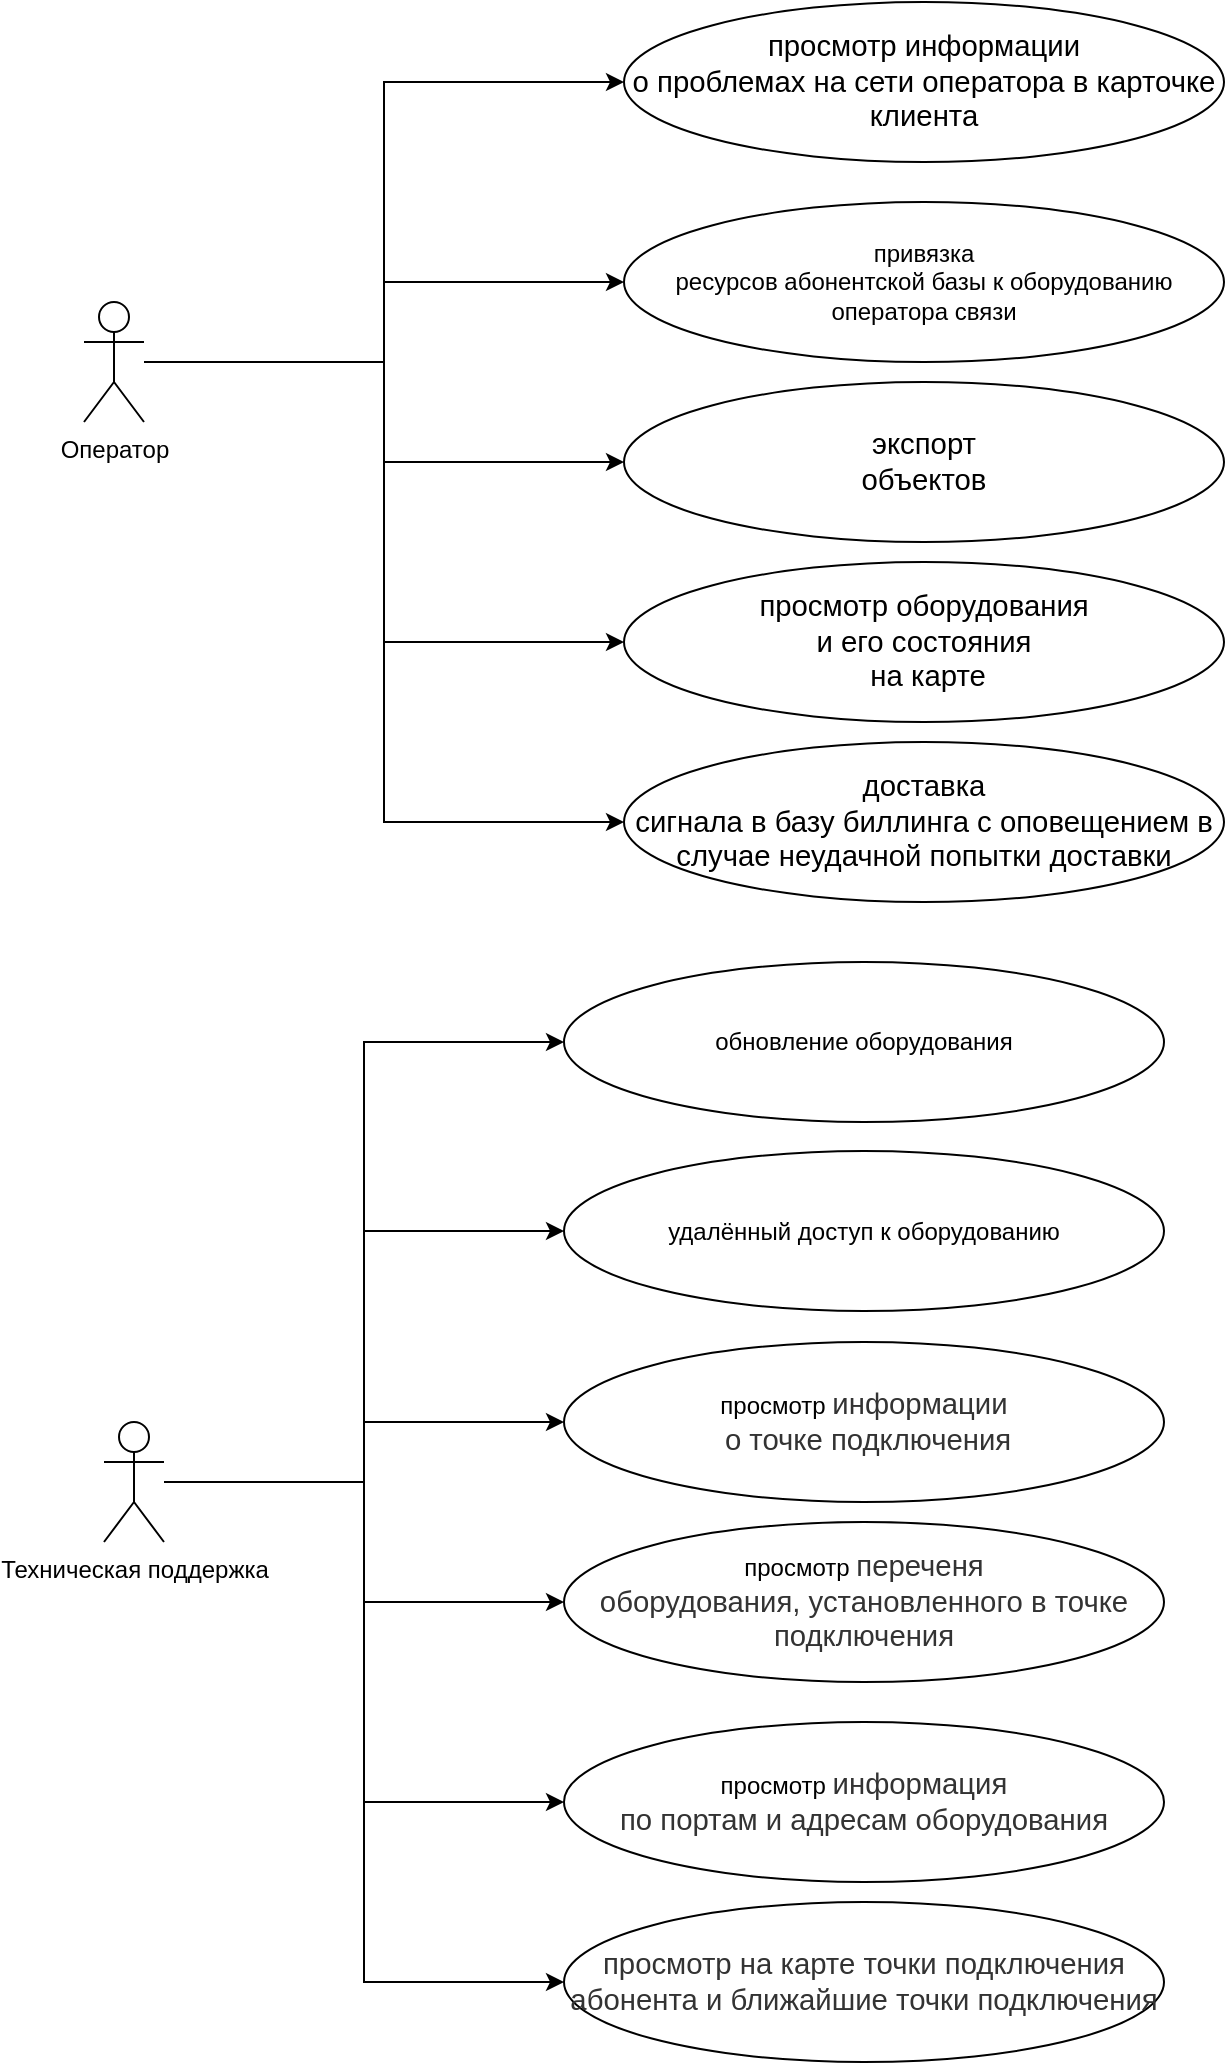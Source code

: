 <mxfile version="20.7.4" type="device"><diagram id="io8zpgfk1FJsGZ6g6Wi4" name="Страница 1"><mxGraphModel dx="1290" dy="566" grid="1" gridSize="10" guides="1" tooltips="1" connect="1" arrows="1" fold="1" page="1" pageScale="1" pageWidth="827" pageHeight="1169" math="0" shadow="0"><root><mxCell id="0"/><mxCell id="1" parent="0"/><mxCell id="k2gFcvC9fygwu9n0LNUn-7" style="edgeStyle=orthogonalEdgeStyle;rounded=0;orthogonalLoop=1;jettySize=auto;html=1;entryX=0;entryY=0.5;entryDx=0;entryDy=0;" edge="1" parent="1" source="k2gFcvC9fygwu9n0LNUn-1" target="k2gFcvC9fygwu9n0LNUn-4"><mxGeometry relative="1" as="geometry"/></mxCell><mxCell id="k2gFcvC9fygwu9n0LNUn-9" style="edgeStyle=orthogonalEdgeStyle;rounded=0;orthogonalLoop=1;jettySize=auto;html=1;entryX=0;entryY=0.5;entryDx=0;entryDy=0;" edge="1" parent="1" source="k2gFcvC9fygwu9n0LNUn-1" target="k2gFcvC9fygwu9n0LNUn-2"><mxGeometry relative="1" as="geometry"/></mxCell><mxCell id="k2gFcvC9fygwu9n0LNUn-10" style="edgeStyle=orthogonalEdgeStyle;rounded=0;orthogonalLoop=1;jettySize=auto;html=1;entryX=0;entryY=0.5;entryDx=0;entryDy=0;" edge="1" parent="1" source="k2gFcvC9fygwu9n0LNUn-1" target="k2gFcvC9fygwu9n0LNUn-3"><mxGeometry relative="1" as="geometry"/></mxCell><mxCell id="k2gFcvC9fygwu9n0LNUn-11" style="edgeStyle=orthogonalEdgeStyle;rounded=0;orthogonalLoop=1;jettySize=auto;html=1;entryX=0;entryY=0.5;entryDx=0;entryDy=0;" edge="1" parent="1" source="k2gFcvC9fygwu9n0LNUn-1" target="k2gFcvC9fygwu9n0LNUn-5"><mxGeometry relative="1" as="geometry"/></mxCell><mxCell id="k2gFcvC9fygwu9n0LNUn-14" style="edgeStyle=orthogonalEdgeStyle;rounded=0;orthogonalLoop=1;jettySize=auto;html=1;entryX=0;entryY=0.5;entryDx=0;entryDy=0;" edge="1" parent="1" source="k2gFcvC9fygwu9n0LNUn-1" target="k2gFcvC9fygwu9n0LNUn-12"><mxGeometry relative="1" as="geometry"/></mxCell><mxCell id="k2gFcvC9fygwu9n0LNUn-1" value="&lt;div&gt;Оператор&lt;/div&gt;&lt;div&gt;&lt;br&gt;&lt;/div&gt;" style="shape=umlActor;verticalLabelPosition=bottom;verticalAlign=top;html=1;outlineConnect=0;" vertex="1" parent="1"><mxGeometry x="120" y="160" width="30" height="60" as="geometry"/></mxCell><mxCell id="k2gFcvC9fygwu9n0LNUn-2" value="&lt;div&gt;&lt;span lang=&quot;ru&quot;&gt;привязка&lt;/span&gt;&lt;/div&gt;&lt;div&gt;&lt;span lang=&quot;ru&quot;&gt;&lt;/span&gt;&lt;/div&gt;&lt;span lang=&quot;ru&quot;&gt;ресурсов абонентской базы к оборудованию оператора связи&lt;/span&gt;" style="ellipse;whiteSpace=wrap;html=1;" vertex="1" parent="1"><mxGeometry x="390" y="110" width="300" height="80" as="geometry"/></mxCell><mxCell id="k2gFcvC9fygwu9n0LNUn-3" value="&lt;span style=&quot;font-size:11.0pt;line-height:&lt;br/&gt;115%;font-family:&amp;quot;Arial&amp;quot;,sans-serif;mso-fareast-font-family:Arial;color:black;&lt;br/&gt;mso-ansi-language:#0019;mso-fareast-language:RU;mso-bidi-language:AR-SA&quot; lang=&quot;ru&quot;&gt;экспорт&lt;br/&gt;объектов&lt;/span&gt;" style="ellipse;whiteSpace=wrap;html=1;" vertex="1" parent="1"><mxGeometry x="390" y="200" width="300" height="80" as="geometry"/></mxCell><mxCell id="k2gFcvC9fygwu9n0LNUn-4" value="&lt;div&gt;&lt;span style=&quot;font-size:11.0pt;line-height:&lt;br/&gt;115%;font-family:&amp;quot;Arial&amp;quot;,sans-serif;mso-fareast-font-family:Arial;color:black;&lt;br/&gt;mso-ansi-language:#0019;mso-fareast-language:RU;mso-bidi-language:AR-SA&quot; lang=&quot;ru&quot;&gt;просмотр оборудования&lt;br/&gt;и его состояния&lt;/span&gt;&lt;/div&gt;&lt;div&gt;&lt;span style=&quot;font-size:11.0pt;line-height:&lt;br/&gt;115%;font-family:&amp;quot;Arial&amp;quot;,sans-serif;mso-fareast-font-family:Arial;color:black;&lt;br/&gt;mso-ansi-language:#0019;mso-fareast-language:RU;mso-bidi-language:AR-SA&quot; lang=&quot;ru&quot;&gt;&amp;nbsp;на карте&lt;/span&gt;&lt;/div&gt;" style="ellipse;whiteSpace=wrap;html=1;" vertex="1" parent="1"><mxGeometry x="390" y="290" width="300" height="80" as="geometry"/></mxCell><mxCell id="k2gFcvC9fygwu9n0LNUn-5" value="&lt;span style=&quot;font-size:11.0pt;line-height:&lt;br/&gt;115%;font-family:&amp;quot;Arial&amp;quot;,sans-serif;mso-fareast-font-family:Arial;color:black;&lt;br/&gt;mso-ansi-language:#0019;mso-fareast-language:RU;mso-bidi-language:AR-SA&quot; lang=&quot;ru&quot;&gt;просмотр информации&lt;br/&gt;о проблемах на сети оператора в карточке клиента&lt;/span&gt;" style="ellipse;whiteSpace=wrap;html=1;" vertex="1" parent="1"><mxGeometry x="390" y="10" width="300" height="80" as="geometry"/></mxCell><mxCell id="k2gFcvC9fygwu9n0LNUn-12" value="&lt;span style=&quot;font-size:11.0pt;line-height:&lt;br/&gt;115%;font-family:&amp;quot;Arial&amp;quot;,sans-serif;mso-fareast-font-family:Arial;color:black;&lt;br/&gt;mso-ansi-language:#0019;mso-fareast-language:RU;mso-bidi-language:AR-SA&quot; lang=&quot;ru&quot;&gt;доставка&lt;br/&gt;сигнала в базу биллинга с оповещением в случае неудачной попытки доставки&lt;/span&gt;" style="ellipse;whiteSpace=wrap;html=1;" vertex="1" parent="1"><mxGeometry x="390" y="380" width="300" height="80" as="geometry"/></mxCell><mxCell id="k2gFcvC9fygwu9n0LNUn-17" style="edgeStyle=orthogonalEdgeStyle;rounded=0;orthogonalLoop=1;jettySize=auto;html=1;entryX=0;entryY=0.5;entryDx=0;entryDy=0;" edge="1" parent="1" source="k2gFcvC9fygwu9n0LNUn-13" target="k2gFcvC9fygwu9n0LNUn-16"><mxGeometry relative="1" as="geometry"/></mxCell><mxCell id="k2gFcvC9fygwu9n0LNUn-19" style="edgeStyle=orthogonalEdgeStyle;rounded=0;orthogonalLoop=1;jettySize=auto;html=1;entryX=0;entryY=0.5;entryDx=0;entryDy=0;" edge="1" parent="1" source="k2gFcvC9fygwu9n0LNUn-13" target="k2gFcvC9fygwu9n0LNUn-18"><mxGeometry relative="1" as="geometry"/></mxCell><mxCell id="k2gFcvC9fygwu9n0LNUn-24" style="edgeStyle=orthogonalEdgeStyle;rounded=0;orthogonalLoop=1;jettySize=auto;html=1;entryX=0;entryY=0.5;entryDx=0;entryDy=0;" edge="1" parent="1" source="k2gFcvC9fygwu9n0LNUn-13" target="k2gFcvC9fygwu9n0LNUn-20"><mxGeometry relative="1" as="geometry"/></mxCell><mxCell id="k2gFcvC9fygwu9n0LNUn-25" style="edgeStyle=orthogonalEdgeStyle;rounded=0;orthogonalLoop=1;jettySize=auto;html=1;entryX=0;entryY=0.5;entryDx=0;entryDy=0;" edge="1" parent="1" source="k2gFcvC9fygwu9n0LNUn-13" target="k2gFcvC9fygwu9n0LNUn-21"><mxGeometry relative="1" as="geometry"/></mxCell><mxCell id="k2gFcvC9fygwu9n0LNUn-26" style="edgeStyle=orthogonalEdgeStyle;rounded=0;orthogonalLoop=1;jettySize=auto;html=1;entryX=0;entryY=0.5;entryDx=0;entryDy=0;" edge="1" parent="1" source="k2gFcvC9fygwu9n0LNUn-13" target="k2gFcvC9fygwu9n0LNUn-22"><mxGeometry relative="1" as="geometry"/></mxCell><mxCell id="k2gFcvC9fygwu9n0LNUn-27" style="edgeStyle=orthogonalEdgeStyle;rounded=0;orthogonalLoop=1;jettySize=auto;html=1;entryX=0;entryY=0.5;entryDx=0;entryDy=0;" edge="1" parent="1" source="k2gFcvC9fygwu9n0LNUn-13" target="k2gFcvC9fygwu9n0LNUn-23"><mxGeometry relative="1" as="geometry"/></mxCell><mxCell id="k2gFcvC9fygwu9n0LNUn-13" value="&lt;div&gt;Техническая поддержка&lt;/div&gt;" style="shape=umlActor;verticalLabelPosition=bottom;verticalAlign=top;html=1;outlineConnect=0;" vertex="1" parent="1"><mxGeometry x="130" y="720" width="30" height="60" as="geometry"/></mxCell><mxCell id="k2gFcvC9fygwu9n0LNUn-16" value="&lt;div&gt;обновление оборудования&lt;br&gt;&lt;/div&gt;" style="ellipse;whiteSpace=wrap;html=1;" vertex="1" parent="1"><mxGeometry x="360" y="490" width="300" height="80" as="geometry"/></mxCell><mxCell id="k2gFcvC9fygwu9n0LNUn-18" value="&lt;div&gt;удалённый доступ к оборудованию&lt;br&gt;&lt;/div&gt;" style="ellipse;whiteSpace=wrap;html=1;" vertex="1" parent="1"><mxGeometry x="360" y="584.5" width="300" height="80" as="geometry"/></mxCell><mxCell id="k2gFcvC9fygwu9n0LNUn-20" value="&lt;div&gt;просмотр &lt;span style=&quot;font-size:11.0pt;line-height:&lt;br/&gt;115%;font-family:&amp;quot;Arial&amp;quot;,sans-serif;mso-fareast-font-family:Arial;color:#333333;&lt;br/&gt;mso-ansi-language:#0019;mso-fareast-language:RU;mso-bidi-language:AR-SA&quot; lang=&quot;ru&quot;&gt;информации&lt;/span&gt;&lt;/div&gt;&lt;div&gt;&lt;span style=&quot;font-size:11.0pt;line-height:&lt;br/&gt;115%;font-family:&amp;quot;Arial&amp;quot;,sans-serif;mso-fareast-font-family:Arial;color:#333333;&lt;br/&gt;mso-ansi-language:#0019;mso-fareast-language:RU;mso-bidi-language:AR-SA&quot; lang=&quot;ru&quot;&gt;&amp;nbsp;о точке подключения&lt;/span&gt;&lt;/div&gt;" style="ellipse;whiteSpace=wrap;html=1;" vertex="1" parent="1"><mxGeometry x="360" y="680" width="300" height="80" as="geometry"/></mxCell><mxCell id="k2gFcvC9fygwu9n0LNUn-21" value="&lt;div&gt;просмотр &lt;span style=&quot;font-size:11.0pt;line-height:&lt;br/&gt;115%;font-family:&amp;quot;Arial&amp;quot;,sans-serif;mso-fareast-font-family:Arial;color:#333333;&lt;br/&gt;mso-ansi-language:#0019;mso-fareast-language:RU;mso-bidi-language:AR-SA&quot; lang=&quot;ru&quot;&gt;переченя&lt;br/&gt;оборудования, установленного в точке подключения&lt;/span&gt;&lt;/div&gt;" style="ellipse;whiteSpace=wrap;html=1;" vertex="1" parent="1"><mxGeometry x="360" y="770" width="300" height="80" as="geometry"/></mxCell><mxCell id="k2gFcvC9fygwu9n0LNUn-22" value="&lt;div&gt;просмотр &lt;span style=&quot;font-size:11.0pt;line-height:&lt;br/&gt;115%;font-family:&amp;quot;Arial&amp;quot;,sans-serif;mso-fareast-font-family:Arial;color:#333333;&lt;br/&gt;mso-ansi-language:#0019;mso-fareast-language:RU;mso-bidi-language:AR-SA&quot; lang=&quot;ru&quot;&gt;информация&lt;br/&gt;по портам и адресам оборудования&lt;/span&gt;&lt;/div&gt;" style="ellipse;whiteSpace=wrap;html=1;" vertex="1" parent="1"><mxGeometry x="360" y="870" width="300" height="80" as="geometry"/></mxCell><mxCell id="k2gFcvC9fygwu9n0LNUn-23" value="&lt;span style=&quot;font-size:11.0pt;line-height:&lt;br/&gt;115%;font-family:&amp;quot;Arial&amp;quot;,sans-serif;mso-fareast-font-family:Arial;color:#333333;&lt;br/&gt;mso-ansi-language:#0019;mso-fareast-language:RU;mso-bidi-language:AR-SA&quot; lang=&quot;ru&quot;&gt;просмотр на карте точки подключения абонента и ближайшие точки подключения&lt;/span&gt;" style="ellipse;whiteSpace=wrap;html=1;" vertex="1" parent="1"><mxGeometry x="360" y="960" width="300" height="80" as="geometry"/></mxCell></root></mxGraphModel></diagram></mxfile>